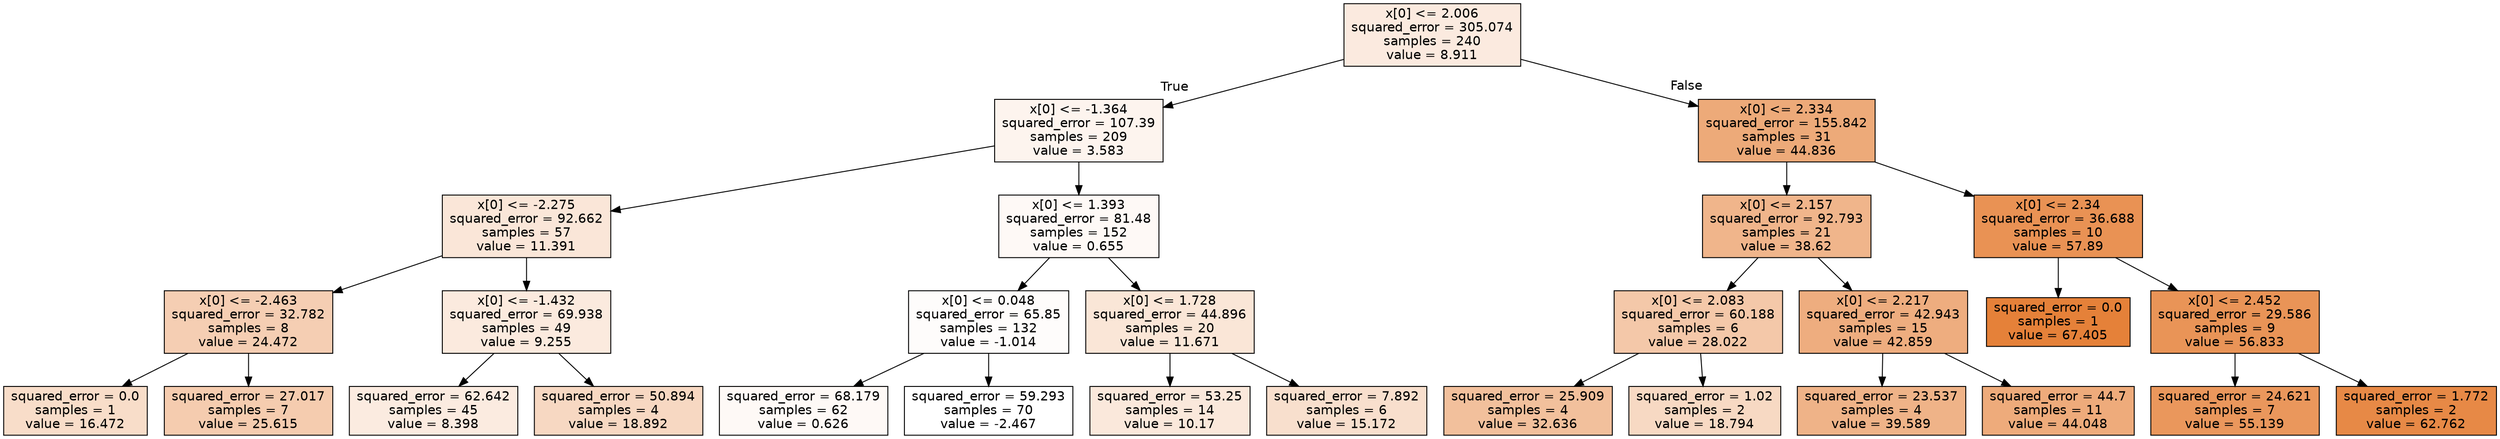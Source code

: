digraph Tree {
node [shape=box, style="filled", color="black", fontname="helvetica"] ;
edge [fontname="helvetica"] ;
0 [label="x[0] <= 2.006\nsquared_error = 305.074\nsamples = 240\nvalue = 8.911", fillcolor="#fbeadf"] ;
1 [label="x[0] <= -1.364\nsquared_error = 107.39\nsamples = 209\nvalue = 3.583", fillcolor="#fdf4ee"] ;
0 -> 1 [labeldistance=2.5, labelangle=45, headlabel="True"] ;
2 [label="x[0] <= -2.275\nsquared_error = 92.662\nsamples = 57\nvalue = 11.391", fillcolor="#fae6d8"] ;
1 -> 2 ;
3 [label="x[0] <= -2.463\nsquared_error = 32.782\nsamples = 8\nvalue = 24.472", fillcolor="#f5ceb3"] ;
2 -> 3 ;
4 [label="squared_error = 0.0\nsamples = 1\nvalue = 16.472", fillcolor="#f8ddc9"] ;
3 -> 4 ;
5 [label="squared_error = 27.017\nsamples = 7\nvalue = 25.615", fillcolor="#f5ccaf"] ;
3 -> 5 ;
6 [label="x[0] <= -1.432\nsquared_error = 69.938\nsamples = 49\nvalue = 9.255", fillcolor="#fbeade"] ;
2 -> 6 ;
7 [label="squared_error = 62.642\nsamples = 45\nvalue = 8.398", fillcolor="#fbebe0"] ;
6 -> 7 ;
8 [label="squared_error = 50.894\nsamples = 4\nvalue = 18.892", fillcolor="#f7d8c2"] ;
6 -> 8 ;
9 [label="x[0] <= 1.393\nsquared_error = 81.48\nsamples = 152\nvalue = 0.655", fillcolor="#fef9f6"] ;
1 -> 9 ;
10 [label="x[0] <= 0.048\nsquared_error = 65.85\nsamples = 132\nvalue = -1.014", fillcolor="#fefcfb"] ;
9 -> 10 ;
11 [label="squared_error = 68.179\nsamples = 62\nvalue = 0.626", fillcolor="#fef9f6"] ;
10 -> 11 ;
12 [label="squared_error = 59.293\nsamples = 70\nvalue = -2.467", fillcolor="#ffffff"] ;
10 -> 12 ;
13 [label="x[0] <= 1.728\nsquared_error = 44.896\nsamples = 20\nvalue = 11.671", fillcolor="#fae6d7"] ;
9 -> 13 ;
14 [label="squared_error = 53.25\nsamples = 14\nvalue = 10.17", fillcolor="#fae8db"] ;
13 -> 14 ;
15 [label="squared_error = 7.892\nsamples = 6\nvalue = 15.172", fillcolor="#f8dfcd"] ;
13 -> 15 ;
16 [label="x[0] <= 2.334\nsquared_error = 155.842\nsamples = 31\nvalue = 44.836", fillcolor="#edaa79"] ;
0 -> 16 [labeldistance=2.5, labelangle=-45, headlabel="False"] ;
17 [label="x[0] <= 2.157\nsquared_error = 92.793\nsamples = 21\nvalue = 38.62", fillcolor="#f0b58b"] ;
16 -> 17 ;
18 [label="x[0] <= 2.083\nsquared_error = 60.188\nsamples = 6\nvalue = 28.022", fillcolor="#f4c8a9"] ;
17 -> 18 ;
19 [label="squared_error = 25.909\nsamples = 4\nvalue = 32.636", fillcolor="#f2c09c"] ;
18 -> 19 ;
20 [label="squared_error = 1.02\nsamples = 2\nvalue = 18.794", fillcolor="#f7d9c3"] ;
18 -> 20 ;
21 [label="x[0] <= 2.217\nsquared_error = 42.943\nsamples = 15\nvalue = 42.859", fillcolor="#eead7f"] ;
17 -> 21 ;
22 [label="squared_error = 23.537\nsamples = 4\nvalue = 39.589", fillcolor="#efb388"] ;
21 -> 22 ;
23 [label="squared_error = 44.7\nsamples = 11\nvalue = 44.048", fillcolor="#eeab7b"] ;
21 -> 23 ;
24 [label="x[0] <= 2.34\nsquared_error = 36.688\nsamples = 10\nvalue = 57.89", fillcolor="#e99254"] ;
16 -> 24 ;
25 [label="squared_error = 0.0\nsamples = 1\nvalue = 67.405", fillcolor="#e58139"] ;
24 -> 25 ;
26 [label="x[0] <= 2.452\nsquared_error = 29.586\nsamples = 9\nvalue = 56.833", fillcolor="#e99457"] ;
24 -> 26 ;
27 [label="squared_error = 24.621\nsamples = 7\nvalue = 55.139", fillcolor="#ea975c"] ;
26 -> 27 ;
28 [label="squared_error = 1.772\nsamples = 2\nvalue = 62.762", fillcolor="#e78946"] ;
26 -> 28 ;
}
